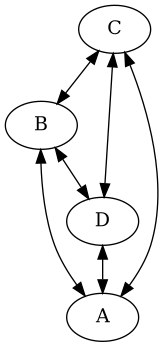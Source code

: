 @startuml 
digraph G {
 concentrate=true 
C -> B;
C -> A;
C -> D;
B -> C;
B -> A;
B -> D;
A -> C;
A -> B;
A -> D;
D -> C;
D -> B;
D -> A;
} 
 @enduml